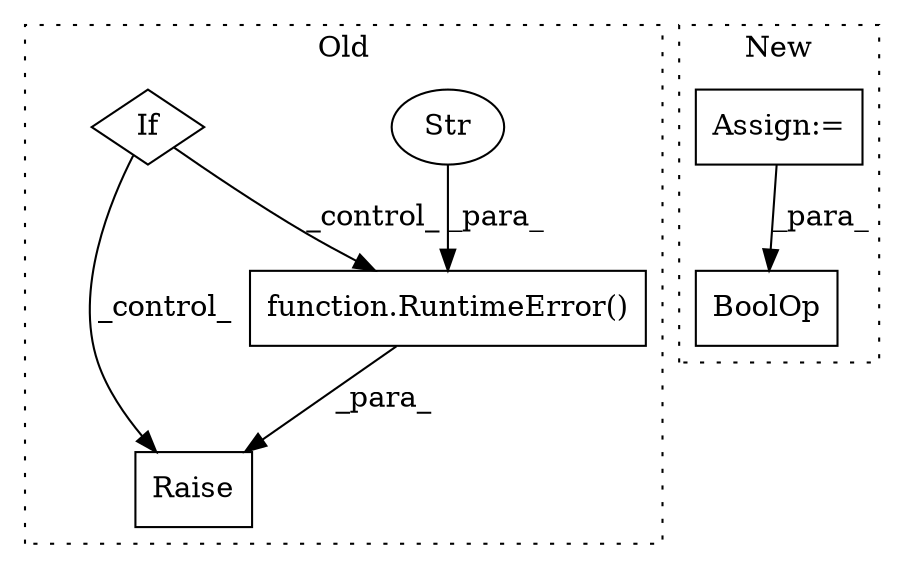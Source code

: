 digraph G {
subgraph cluster0 {
1 [label="function.RuntimeError()" a="75" s="7290,7683" l="30,15" shape="box"];
3 [label="Raise" a="91" s="7284" l="6" shape="box"];
4 [label="Str" a="66" s="7320" l="190" shape="ellipse"];
5 [label="If" a="96" s="6385" l="0" shape="diamond"];
label = "Old";
style="dotted";
}
subgraph cluster1 {
2 [label="BoolOp" a="72" s="6309" l="43" shape="box"];
6 [label="Assign:=" a="68" s="6195" l="3" shape="box"];
label = "New";
style="dotted";
}
1 -> 3 [label="_para_"];
4 -> 1 [label="_para_"];
5 -> 1 [label="_control_"];
5 -> 3 [label="_control_"];
6 -> 2 [label="_para_"];
}